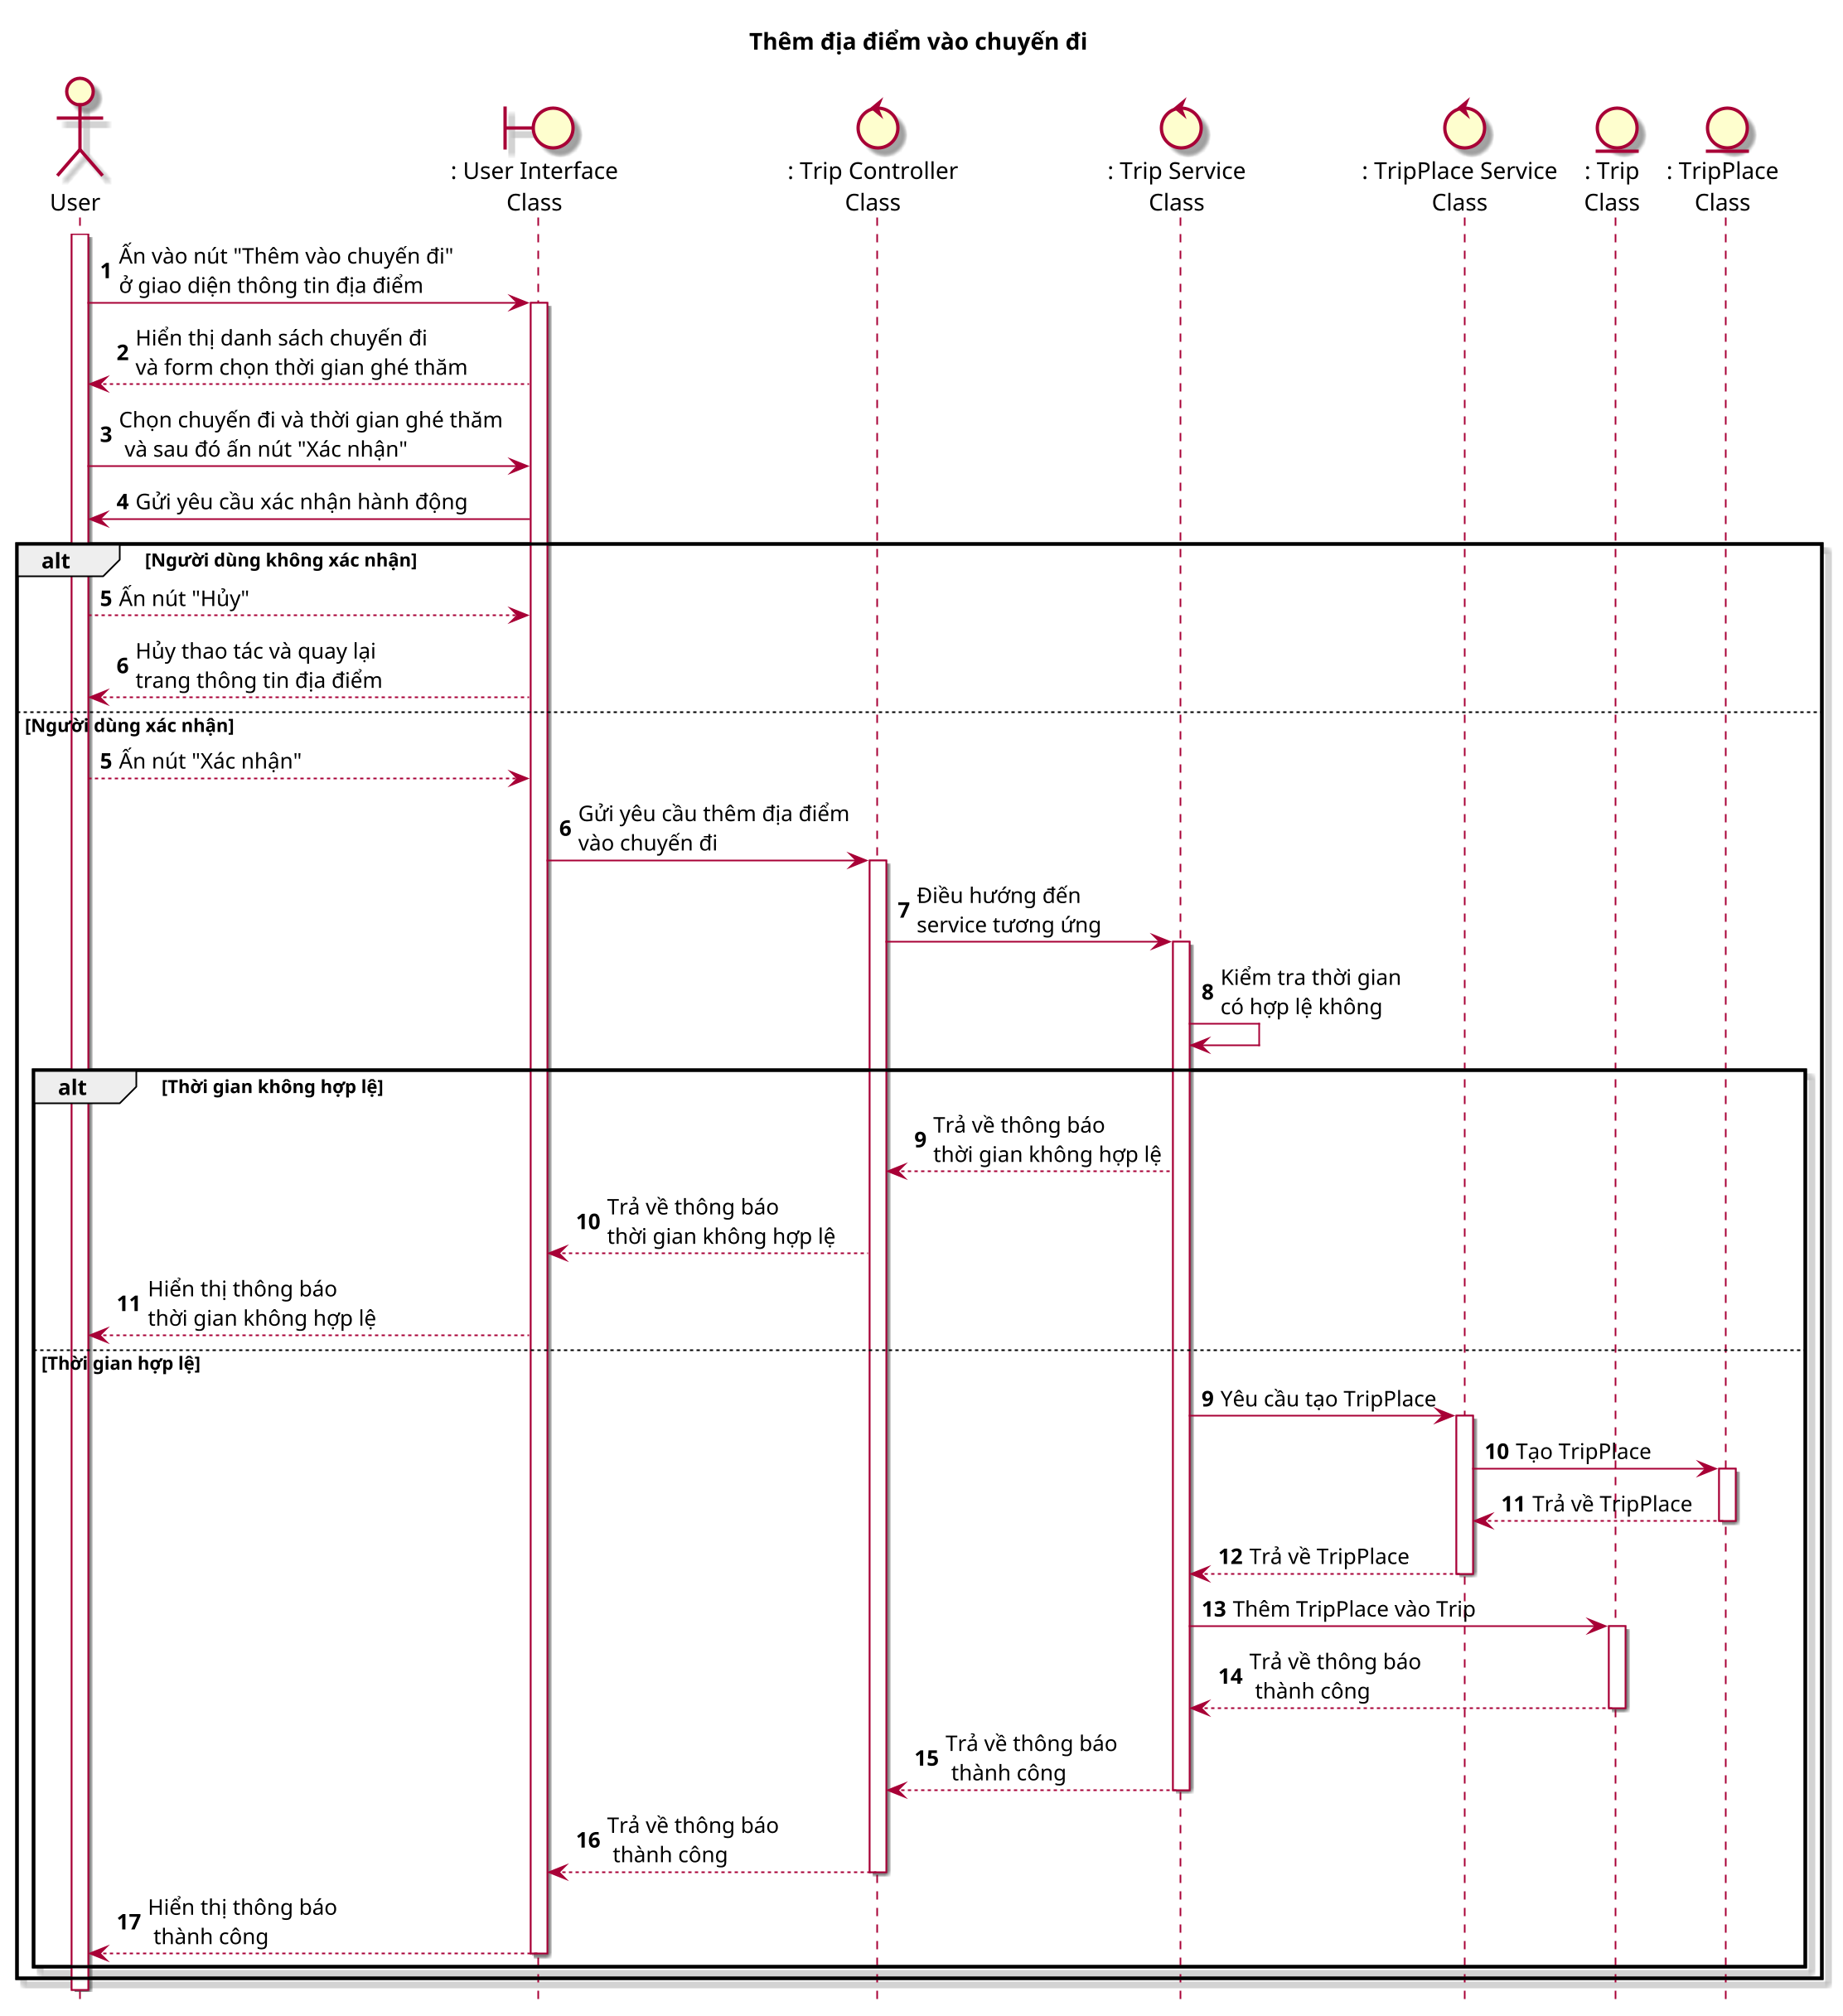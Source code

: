 @startuml ThemDiaDiemVaoChuyenDi

title Thêm địa điểm vào chuyến đi

skin rose
scale 2
hide footbox

actor User as user
boundary ": User Interface\nClass" as ui
control ": Trip Controller\nClass" as tc
control ": Trip Service\nClass" as ts
control ": TripPlace Service\nClass" as tps
entity ": Trip\nClass" as t
entity ": TripPlace\nClass" as tp

autonumber
user++
user -> ui++ : Ấn vào nút "Thêm vào chuyến đi"\nở giao diện thông tin địa điểm
ui --> user : Hiển thị danh sách chuyến đi\nvà form chọn thời gian ghé thăm
user -> ui : Chọn chuyến đi và thời gian ghé thăm\n và sau đó ấn nút "Xác nhận"
ui -> user : Gửi yêu cầu xác nhận hành động
alt Người dùng không xác nhận
    user --> ui : Ấn nút "Hủy"
    ui --> user : Hủy thao tác và quay lại\ntrang thông tin địa điểm
else Người dùng xác nhận
    autonumber 5
    user --> ui: Ấn nút "Xác nhận"
    ui -> tc++ : Gửi yêu cầu thêm địa điểm\nvào chuyến đi
    tc -> ts++ : Điều hướng đến\nservice tương ứng
    ts -> ts : Kiểm tra thời gian\ncó hợp lệ không
    alt Thời gian không hợp lệ
        ts --> tc : Trả về thông báo\nthời gian không hợp lệ
        tc --> ui : Trả về thông báo\nthời gian không hợp lệ
        ui --> user : Hiển thị thông báo\nthời gian không hợp lệ
    else Thời gian hợp lệ
        autonumber 9
        ts -> tps++ : Yêu cầu tạo TripPlace
        tps -> tp++ : Tạo TripPlace
        tp --> tps-- : Trả về TripPlace
        tps --> ts-- : Trả về TripPlace
        ts -> t++ : Thêm TripPlace vào Trip
        t --> ts-- : Trả về thông báo\n thành công
        ts --> tc-- : Trả về thông báo\n thành công
        tc --> ui-- : Trả về thông báo\n thành công
        ui --> user-- : Hiển thị thông báo\n thành công
    end
end
user --

@enduml